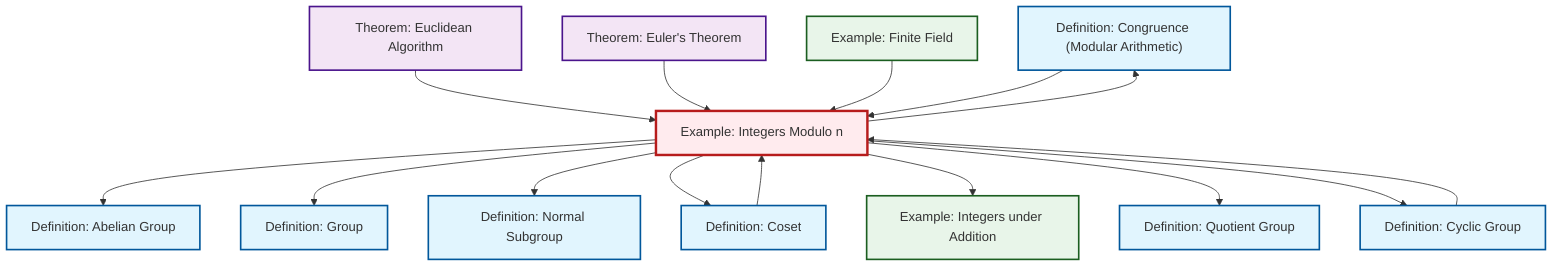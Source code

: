 graph TD
    classDef definition fill:#e1f5fe,stroke:#01579b,stroke-width:2px
    classDef theorem fill:#f3e5f5,stroke:#4a148c,stroke-width:2px
    classDef axiom fill:#fff3e0,stroke:#e65100,stroke-width:2px
    classDef example fill:#e8f5e9,stroke:#1b5e20,stroke-width:2px
    classDef current fill:#ffebee,stroke:#b71c1c,stroke-width:3px
    def-congruence["Definition: Congruence (Modular Arithmetic)"]:::definition
    def-group["Definition: Group"]:::definition
    thm-euler["Theorem: Euler's Theorem"]:::theorem
    thm-euclidean-algorithm["Theorem: Euclidean Algorithm"]:::theorem
    ex-quotient-integers-mod-n["Example: Integers Modulo n"]:::example
    ex-integers-addition["Example: Integers under Addition"]:::example
    ex-finite-field["Example: Finite Field"]:::example
    def-quotient-group["Definition: Quotient Group"]:::definition
    def-cyclic-group["Definition: Cyclic Group"]:::definition
    def-normal-subgroup["Definition: Normal Subgroup"]:::definition
    def-abelian-group["Definition: Abelian Group"]:::definition
    def-coset["Definition: Coset"]:::definition
    ex-quotient-integers-mod-n --> def-abelian-group
    ex-quotient-integers-mod-n --> def-congruence
    ex-quotient-integers-mod-n --> def-group
    ex-quotient-integers-mod-n --> def-normal-subgroup
    thm-euclidean-algorithm --> ex-quotient-integers-mod-n
    def-coset --> ex-quotient-integers-mod-n
    thm-euler --> ex-quotient-integers-mod-n
    ex-quotient-integers-mod-n --> def-coset
    def-cyclic-group --> ex-quotient-integers-mod-n
    ex-quotient-integers-mod-n --> ex-integers-addition
    ex-finite-field --> ex-quotient-integers-mod-n
    ex-quotient-integers-mod-n --> def-quotient-group
    ex-quotient-integers-mod-n --> def-cyclic-group
    def-congruence --> ex-quotient-integers-mod-n
    class ex-quotient-integers-mod-n current